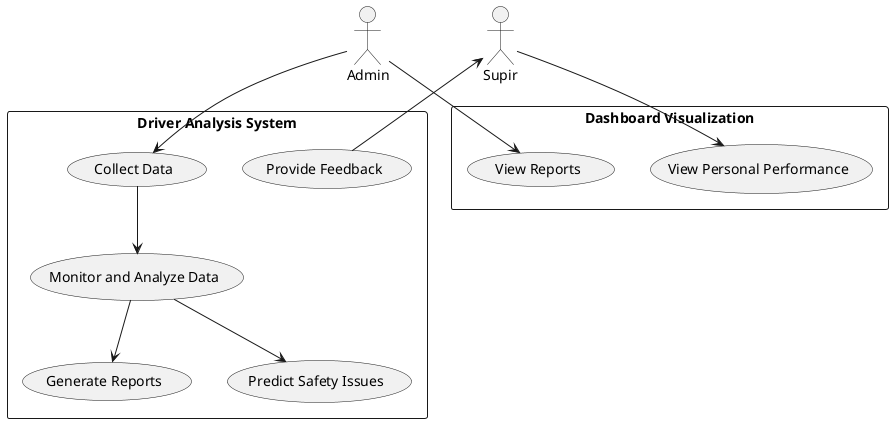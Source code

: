 @startuml
actor Admin
actor Supir

rectangle "Driver Analysis System" {
    Admin --> (Collect Data)
    (Collect Data) --> (Monitor and Analyze Data)
    (Monitor and Analyze Data) --> (Generate Reports)
    (Monitor and Analyze Data) --> (Predict Safety Issues)
    Supir <-- (Provide Feedback)
}

rectangle "Dashboard Visualization" {
    Admin --> (View Reports)
    Supir --> (View Personal Performance)
}
@enduml

